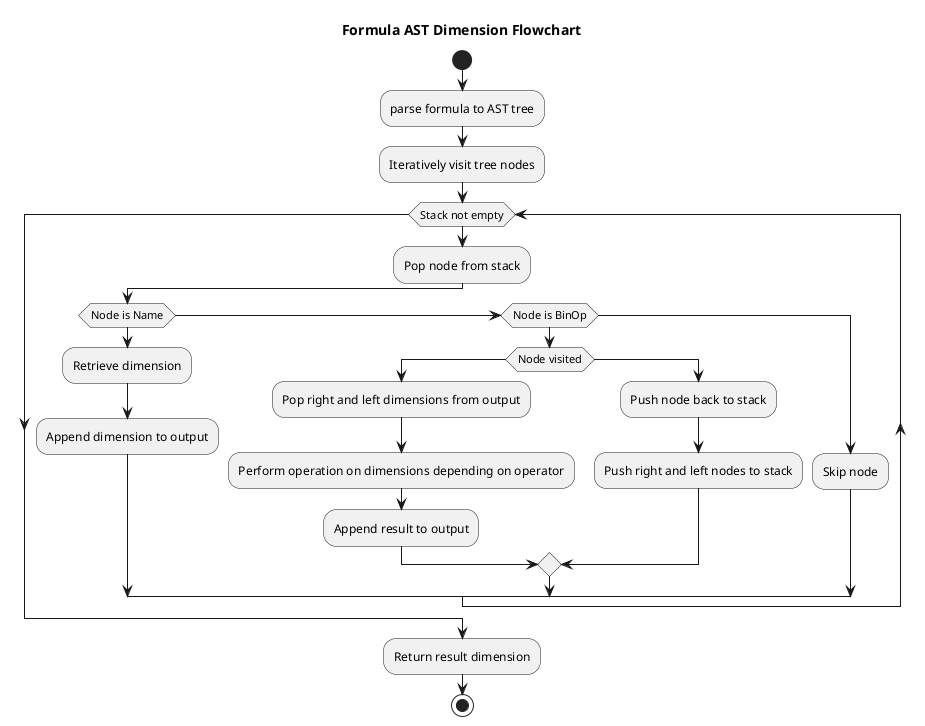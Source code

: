 @startuml
title Formula AST Dimension Flowchart

start

:parse formula to AST tree;
:Iteratively visit tree nodes;

while (Stack not empty)
  :Pop node from stack;

  if (Node is Name)
    :Retrieve dimension;
    :Append dimension to output;
  else if (Node is BinOp)
    if (Node visited)
      :Pop right and left dimensions from output;
      :Perform operation on dimensions depending on operator;
      :Append result to output;
    else
      :Push node back to stack;
      :Push right and left nodes to stack;
    endif
  else
    :Skip node;
  endif
endwhile

:Return result dimension;
stop

@enduml